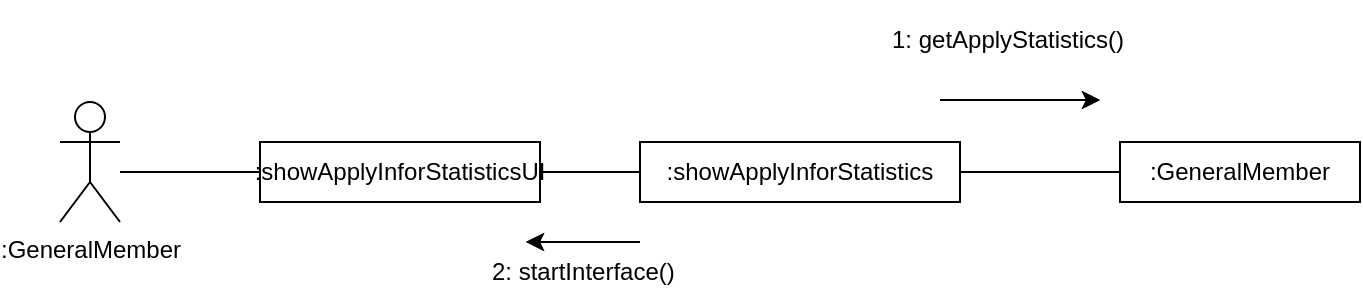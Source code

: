 <mxfile version="21.2.9" type="device">
  <diagram name="페이지-1" id="Xh_3bB8HXazgNSsgfuQy">
    <mxGraphModel dx="993" dy="573" grid="1" gridSize="10" guides="1" tooltips="1" connect="1" arrows="1" fold="1" page="1" pageScale="1" pageWidth="827" pageHeight="1169" math="0" shadow="0">
      <root>
        <mxCell id="0" />
        <mxCell id="1" parent="0" />
        <mxCell id="SJ59IOcCmpB_QpGtVWIr-1" value=":GeneralMember" style="shape=umlActor;verticalLabelPosition=bottom;verticalAlign=top;html=1;outlineConnect=0;" parent="1" vertex="1">
          <mxGeometry x="60" y="211" width="30" height="60" as="geometry" />
        </mxCell>
        <mxCell id="SJ59IOcCmpB_QpGtVWIr-2" value=":showApplyInforStatisticsUI" style="rounded=0;whiteSpace=wrap;html=1;" parent="1" vertex="1">
          <mxGeometry x="160" y="231" width="140" height="30" as="geometry" />
        </mxCell>
        <mxCell id="SJ59IOcCmpB_QpGtVWIr-3" value=":showApplyInforStatistics" style="rounded=0;whiteSpace=wrap;html=1;" parent="1" vertex="1">
          <mxGeometry x="350" y="231" width="160" height="30" as="geometry" />
        </mxCell>
        <mxCell id="SJ59IOcCmpB_QpGtVWIr-4" value="" style="endArrow=none;html=1;rounded=0;entryX=0;entryY=0.5;entryDx=0;entryDy=0;" parent="1" target="SJ59IOcCmpB_QpGtVWIr-2" edge="1">
          <mxGeometry width="50" height="50" relative="1" as="geometry">
            <mxPoint x="90" y="246" as="sourcePoint" />
            <mxPoint x="140" y="201" as="targetPoint" />
          </mxGeometry>
        </mxCell>
        <mxCell id="SJ59IOcCmpB_QpGtVWIr-5" value="" style="endArrow=none;html=1;rounded=0;entryX=0;entryY=0.5;entryDx=0;entryDy=0;exitX=1;exitY=0.5;exitDx=0;exitDy=0;" parent="1" source="SJ59IOcCmpB_QpGtVWIr-2" target="SJ59IOcCmpB_QpGtVWIr-3" edge="1">
          <mxGeometry width="50" height="50" relative="1" as="geometry">
            <mxPoint x="300" y="251" as="sourcePoint" />
            <mxPoint x="350" y="201" as="targetPoint" />
          </mxGeometry>
        </mxCell>
        <mxCell id="SJ59IOcCmpB_QpGtVWIr-6" value="" style="endArrow=classic;rounded=0;movable=1;resizable=1;rotatable=1;deletable=1;editable=1;locked=0;connectable=1;html=1;verticalAlign=top;" parent="1" edge="1">
          <mxGeometry width="50" height="50" relative="1" as="geometry">
            <mxPoint x="350" y="281" as="sourcePoint" />
            <mxPoint x="293" y="281" as="targetPoint" />
          </mxGeometry>
        </mxCell>
        <mxCell id="SJ59IOcCmpB_QpGtVWIr-7" value="2: startInterface()" style="text;strokeColor=none;fillColor=none;align=left;verticalAlign=middle;spacingLeft=4;spacingRight=4;overflow=hidden;points=[[0,0.5],[1,0.5]];portConstraint=eastwest;rotatable=0;whiteSpace=wrap;html=1;" parent="1" vertex="1">
          <mxGeometry x="270" y="281" width="110" height="30" as="geometry" />
        </mxCell>
        <mxCell id="SJ59IOcCmpB_QpGtVWIr-8" value=":GeneralMember" style="rounded=0;whiteSpace=wrap;html=1;" parent="1" vertex="1">
          <mxGeometry x="590" y="231" width="120" height="30" as="geometry" />
        </mxCell>
        <mxCell id="SJ59IOcCmpB_QpGtVWIr-9" value="1: getApplyStatistics()" style="text;strokeColor=none;fillColor=none;align=left;verticalAlign=middle;spacingLeft=4;spacingRight=4;overflow=hidden;points=[[0,0.5],[1,0.5]];portConstraint=eastwest;rotatable=0;whiteSpace=wrap;html=1;" parent="1" vertex="1">
          <mxGeometry x="470" y="160" width="170" height="40" as="geometry" />
        </mxCell>
        <mxCell id="SJ59IOcCmpB_QpGtVWIr-10" value="" style="endArrow=none;html=1;rounded=0;entryX=0;entryY=0.5;entryDx=0;entryDy=0;exitX=1;exitY=0.5;exitDx=0;exitDy=0;" parent="1" source="SJ59IOcCmpB_QpGtVWIr-3" target="SJ59IOcCmpB_QpGtVWIr-8" edge="1">
          <mxGeometry width="50" height="50" relative="1" as="geometry">
            <mxPoint x="390" y="281" as="sourcePoint" />
            <mxPoint x="440" y="231" as="targetPoint" />
          </mxGeometry>
        </mxCell>
        <mxCell id="SJ59IOcCmpB_QpGtVWIr-11" value="" style="endArrow=classic;html=1;rounded=0;" parent="1" edge="1">
          <mxGeometry width="50" height="50" relative="1" as="geometry">
            <mxPoint x="500" y="210" as="sourcePoint" />
            <mxPoint x="580" y="210" as="targetPoint" />
          </mxGeometry>
        </mxCell>
        <mxCell id="SJ59IOcCmpB_QpGtVWIr-17" value="" style="endArrow=classic;rounded=0;movable=1;resizable=1;rotatable=1;deletable=1;editable=1;locked=0;connectable=1;html=1;verticalAlign=top;" parent="1" edge="1">
          <mxGeometry width="50" height="50" relative="1" as="geometry">
            <mxPoint x="350" y="281" as="sourcePoint" />
            <mxPoint x="293" y="281" as="targetPoint" />
          </mxGeometry>
        </mxCell>
        <mxCell id="SJ59IOcCmpB_QpGtVWIr-18" value="" style="endArrow=classic;html=1;rounded=0;" parent="1" edge="1">
          <mxGeometry width="50" height="50" relative="1" as="geometry">
            <mxPoint x="500" y="210" as="sourcePoint" />
            <mxPoint x="580" y="210" as="targetPoint" />
          </mxGeometry>
        </mxCell>
      </root>
    </mxGraphModel>
  </diagram>
</mxfile>
